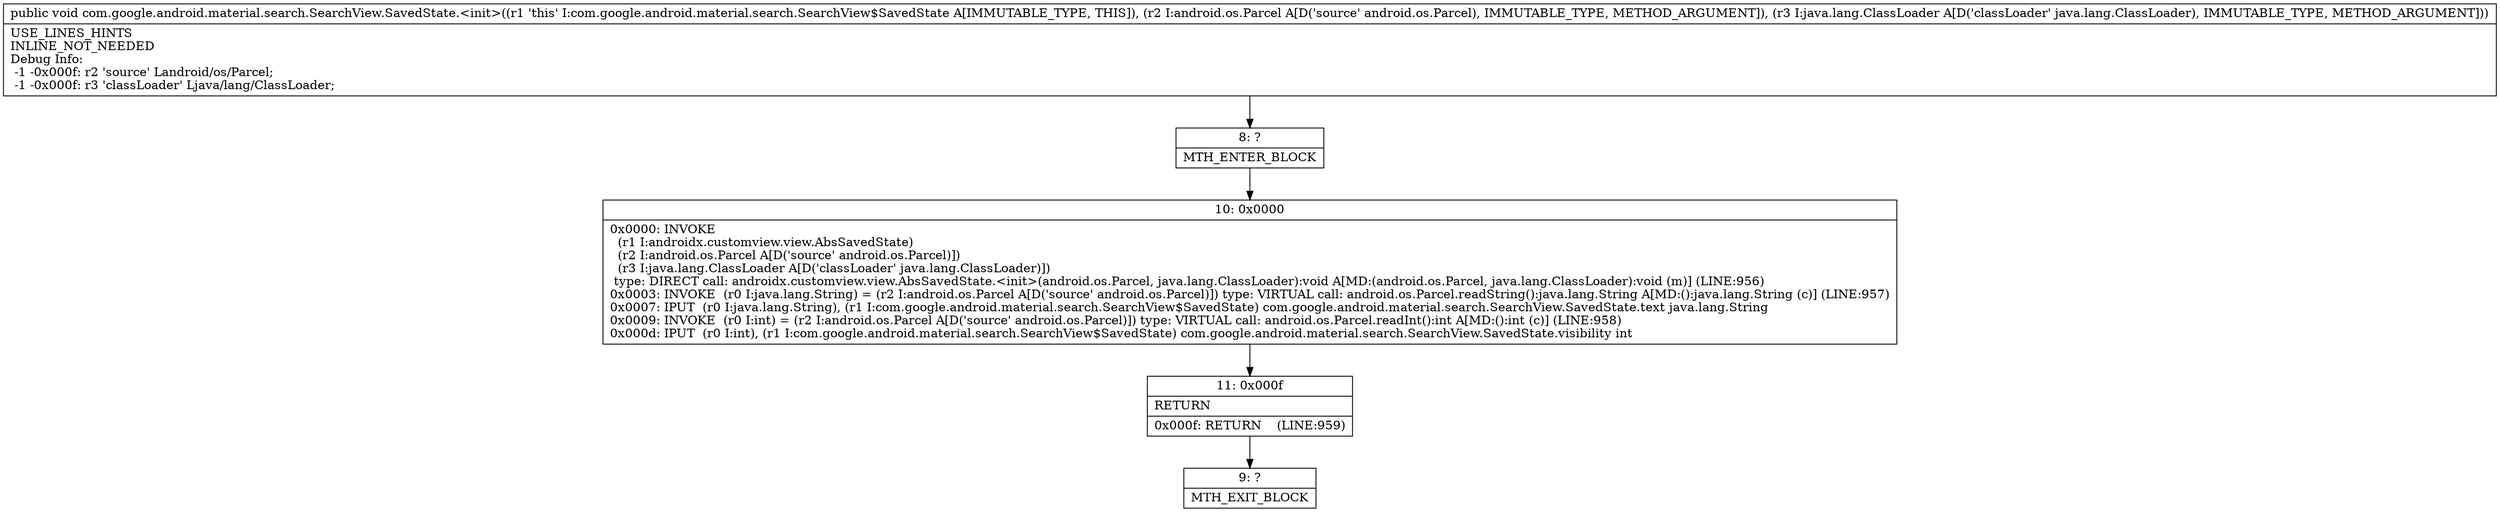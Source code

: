 digraph "CFG forcom.google.android.material.search.SearchView.SavedState.\<init\>(Landroid\/os\/Parcel;Ljava\/lang\/ClassLoader;)V" {
Node_8 [shape=record,label="{8\:\ ?|MTH_ENTER_BLOCK\l}"];
Node_10 [shape=record,label="{10\:\ 0x0000|0x0000: INVOKE  \l  (r1 I:androidx.customview.view.AbsSavedState)\l  (r2 I:android.os.Parcel A[D('source' android.os.Parcel)])\l  (r3 I:java.lang.ClassLoader A[D('classLoader' java.lang.ClassLoader)])\l type: DIRECT call: androidx.customview.view.AbsSavedState.\<init\>(android.os.Parcel, java.lang.ClassLoader):void A[MD:(android.os.Parcel, java.lang.ClassLoader):void (m)] (LINE:956)\l0x0003: INVOKE  (r0 I:java.lang.String) = (r2 I:android.os.Parcel A[D('source' android.os.Parcel)]) type: VIRTUAL call: android.os.Parcel.readString():java.lang.String A[MD:():java.lang.String (c)] (LINE:957)\l0x0007: IPUT  (r0 I:java.lang.String), (r1 I:com.google.android.material.search.SearchView$SavedState) com.google.android.material.search.SearchView.SavedState.text java.lang.String \l0x0009: INVOKE  (r0 I:int) = (r2 I:android.os.Parcel A[D('source' android.os.Parcel)]) type: VIRTUAL call: android.os.Parcel.readInt():int A[MD:():int (c)] (LINE:958)\l0x000d: IPUT  (r0 I:int), (r1 I:com.google.android.material.search.SearchView$SavedState) com.google.android.material.search.SearchView.SavedState.visibility int \l}"];
Node_11 [shape=record,label="{11\:\ 0x000f|RETURN\l|0x000f: RETURN    (LINE:959)\l}"];
Node_9 [shape=record,label="{9\:\ ?|MTH_EXIT_BLOCK\l}"];
MethodNode[shape=record,label="{public void com.google.android.material.search.SearchView.SavedState.\<init\>((r1 'this' I:com.google.android.material.search.SearchView$SavedState A[IMMUTABLE_TYPE, THIS]), (r2 I:android.os.Parcel A[D('source' android.os.Parcel), IMMUTABLE_TYPE, METHOD_ARGUMENT]), (r3 I:java.lang.ClassLoader A[D('classLoader' java.lang.ClassLoader), IMMUTABLE_TYPE, METHOD_ARGUMENT]))  | USE_LINES_HINTS\lINLINE_NOT_NEEDED\lDebug Info:\l  \-1 \-0x000f: r2 'source' Landroid\/os\/Parcel;\l  \-1 \-0x000f: r3 'classLoader' Ljava\/lang\/ClassLoader;\l}"];
MethodNode -> Node_8;Node_8 -> Node_10;
Node_10 -> Node_11;
Node_11 -> Node_9;
}


